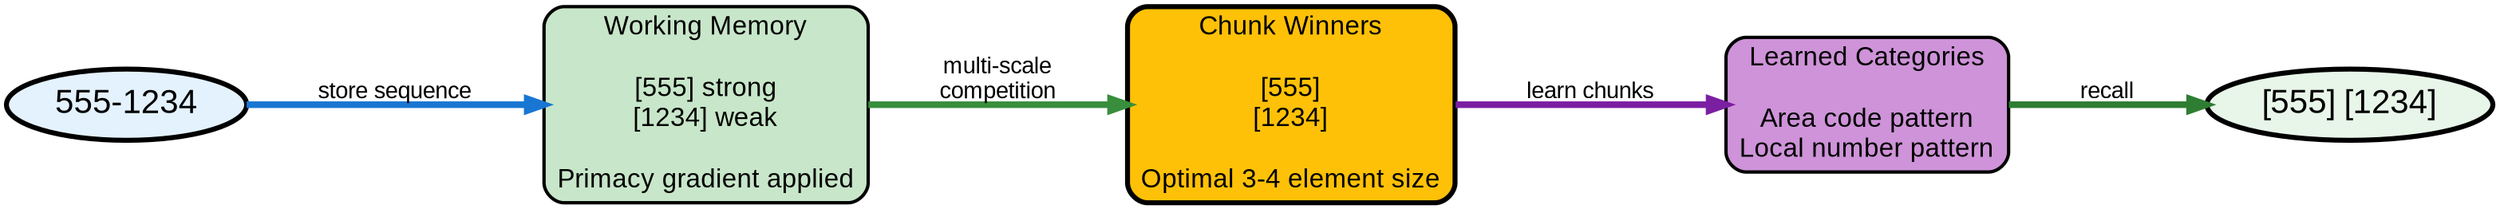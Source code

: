 digraph TemporalSequenceFlow {
    rankdir=LR;
    node [shape=box, style="rounded,filled", fontname="Arial", fontsize=16];
    edge [fontname="Arial", fontsize=14];
    splines=ortho;
    nodesep=0.8;
    ranksep=1.2;

    // Input
    input [label="555-1234", shape=ellipse, fillcolor="#E3F2FD",
           penwidth=3, fontsize=20, width=1.5];

    // Working Memory with primacy
    wm [label="Working Memory\n\n[555] strong\n[1234] weak\n\nPrimacy gradient applied",
        fillcolor="#C8E6C9", penwidth=2, fontsize=16];

    // Winners
    winners [label="Chunk Winners\n\n[555]\n[1234]\n\nOptimal 3-4 element size",
             fillcolor="#FFC107", penwidth=3, fontsize=16, style="rounded,filled,bold"];

    // Categories
    categories [label="Learned Categories\n\nArea code pattern\nLocal number pattern",
                fillcolor="#CE93D8", penwidth=2, fontsize=16];

    // Output
    output [label="[555] [1234]", shape=ellipse, fillcolor="#E8F5E9",
            penwidth=3, fontsize=20, width=1.8];

    // Main flow
    input -> wm [label="store sequence", penwidth=4, color="#1976D2", fontsize=14];
    wm -> winners [label="multi-scale\ncompetition", penwidth=4, color="#388E3C", fontsize=14];
    winners -> categories [label="learn chunks", penwidth=4, color="#7B1FA2", fontsize=14];
    categories -> output [label="recall", penwidth=4, color="#2E7D32", fontsize=14];
}
